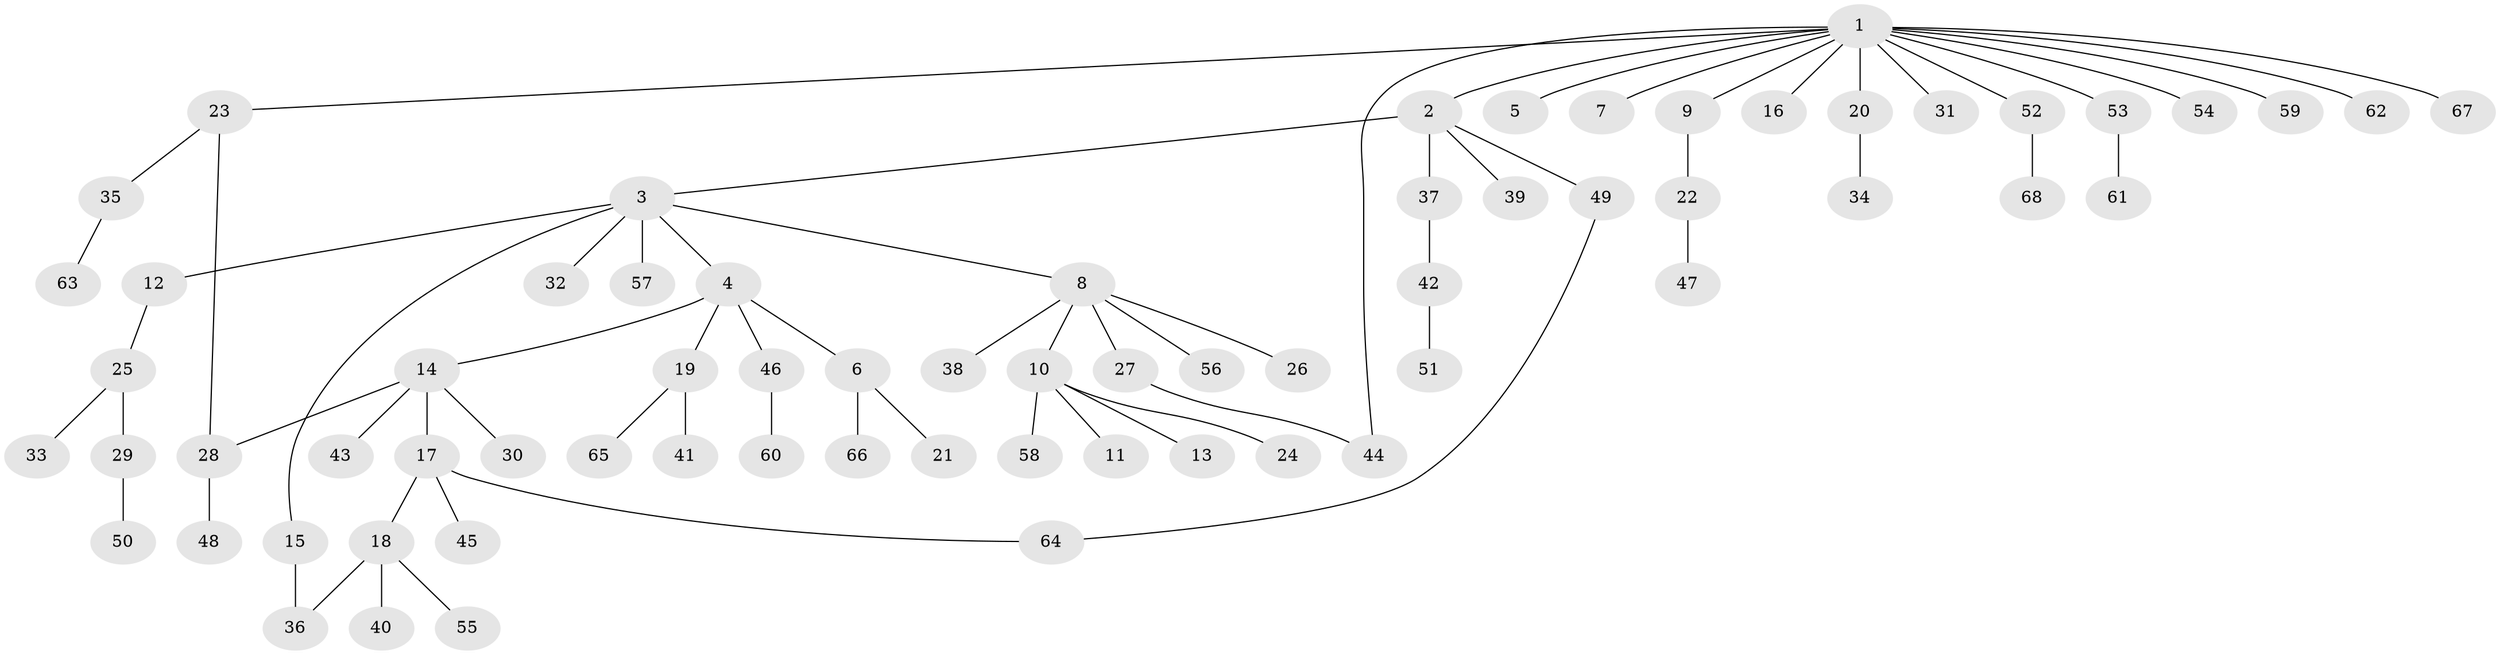 // Generated by graph-tools (version 1.1) at 2025/14/03/09/25 04:14:33]
// undirected, 68 vertices, 71 edges
graph export_dot {
graph [start="1"]
  node [color=gray90,style=filled];
  1;
  2;
  3;
  4;
  5;
  6;
  7;
  8;
  9;
  10;
  11;
  12;
  13;
  14;
  15;
  16;
  17;
  18;
  19;
  20;
  21;
  22;
  23;
  24;
  25;
  26;
  27;
  28;
  29;
  30;
  31;
  32;
  33;
  34;
  35;
  36;
  37;
  38;
  39;
  40;
  41;
  42;
  43;
  44;
  45;
  46;
  47;
  48;
  49;
  50;
  51;
  52;
  53;
  54;
  55;
  56;
  57;
  58;
  59;
  60;
  61;
  62;
  63;
  64;
  65;
  66;
  67;
  68;
  1 -- 2;
  1 -- 5;
  1 -- 7;
  1 -- 9;
  1 -- 16;
  1 -- 20;
  1 -- 23;
  1 -- 31;
  1 -- 44;
  1 -- 52;
  1 -- 53;
  1 -- 54;
  1 -- 59;
  1 -- 62;
  1 -- 67;
  2 -- 3;
  2 -- 37;
  2 -- 39;
  2 -- 49;
  3 -- 4;
  3 -- 8;
  3 -- 12;
  3 -- 15;
  3 -- 32;
  3 -- 57;
  4 -- 6;
  4 -- 14;
  4 -- 19;
  4 -- 46;
  6 -- 21;
  6 -- 66;
  8 -- 10;
  8 -- 26;
  8 -- 27;
  8 -- 38;
  8 -- 56;
  9 -- 22;
  10 -- 11;
  10 -- 13;
  10 -- 24;
  10 -- 58;
  12 -- 25;
  14 -- 17;
  14 -- 28;
  14 -- 30;
  14 -- 43;
  15 -- 36;
  17 -- 18;
  17 -- 45;
  17 -- 64;
  18 -- 36;
  18 -- 40;
  18 -- 55;
  19 -- 41;
  19 -- 65;
  20 -- 34;
  22 -- 47;
  23 -- 28;
  23 -- 35;
  25 -- 29;
  25 -- 33;
  27 -- 44;
  28 -- 48;
  29 -- 50;
  35 -- 63;
  37 -- 42;
  42 -- 51;
  46 -- 60;
  49 -- 64;
  52 -- 68;
  53 -- 61;
}
